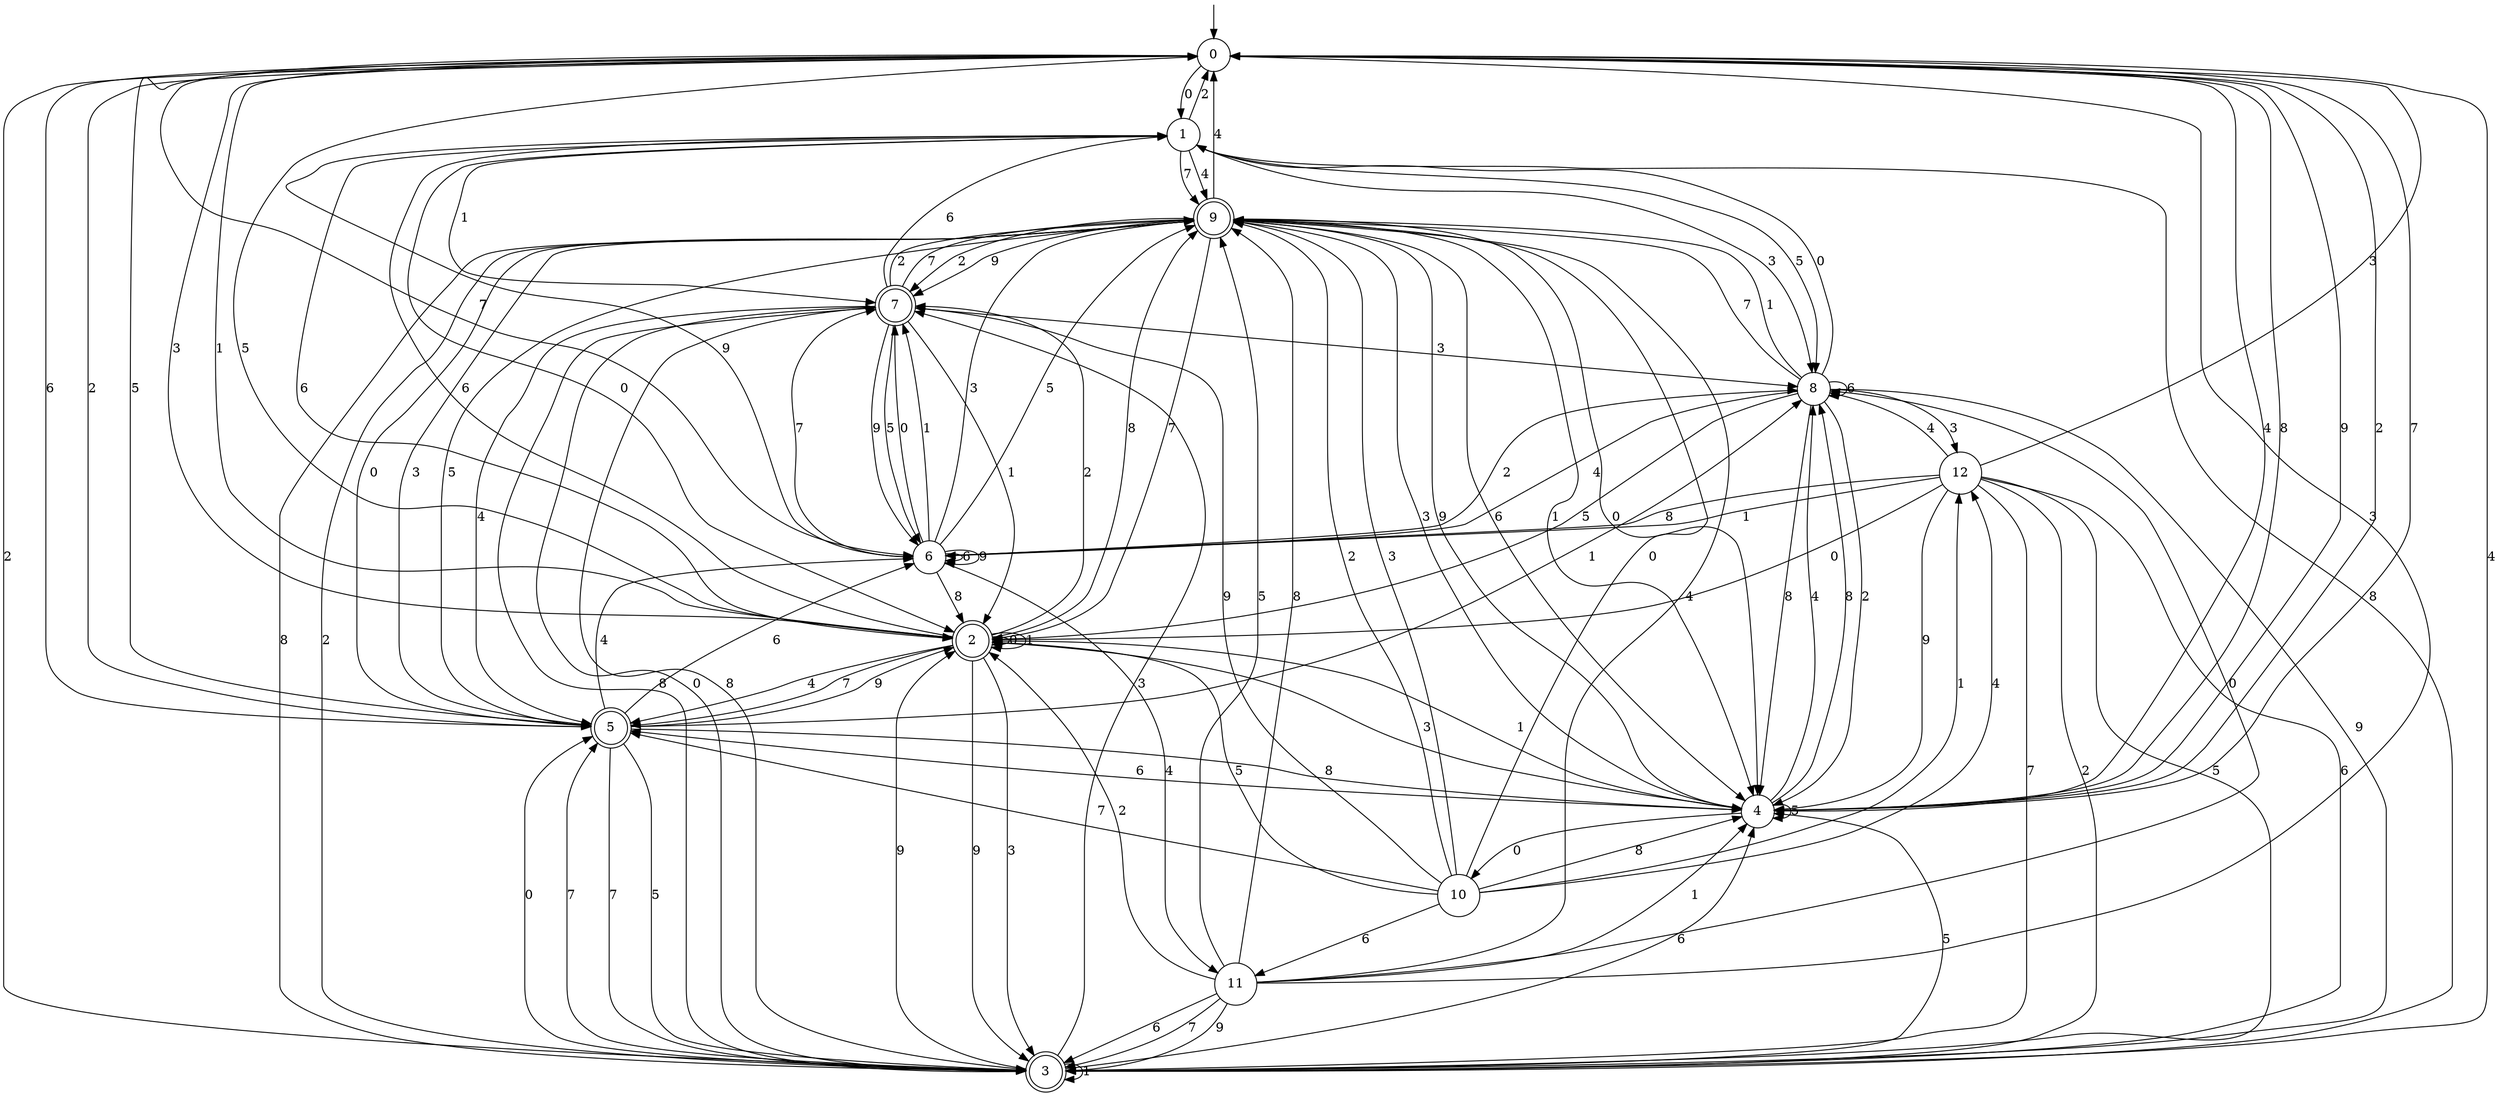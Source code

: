 digraph g {

	s0 [shape="circle" label="0"];
	s1 [shape="circle" label="1"];
	s2 [shape="doublecircle" label="2"];
	s3 [shape="doublecircle" label="3"];
	s4 [shape="circle" label="4"];
	s5 [shape="doublecircle" label="5"];
	s6 [shape="circle" label="6"];
	s7 [shape="doublecircle" label="7"];
	s8 [shape="circle" label="8"];
	s9 [shape="doublecircle" label="9"];
	s10 [shape="circle" label="10"];
	s11 [shape="circle" label="11"];
	s12 [shape="circle" label="12"];
	s0 -> s1 [label="0"];
	s0 -> s2 [label="1"];
	s0 -> s3 [label="2"];
	s0 -> s2 [label="3"];
	s0 -> s4 [label="4"];
	s0 -> s5 [label="5"];
	s0 -> s5 [label="6"];
	s0 -> s6 [label="7"];
	s0 -> s4 [label="8"];
	s0 -> s4 [label="9"];
	s1 -> s2 [label="0"];
	s1 -> s7 [label="1"];
	s1 -> s0 [label="2"];
	s1 -> s8 [label="3"];
	s1 -> s9 [label="4"];
	s1 -> s8 [label="5"];
	s1 -> s2 [label="6"];
	s1 -> s9 [label="7"];
	s1 -> s3 [label="8"];
	s1 -> s6 [label="9"];
	s2 -> s2 [label="0"];
	s2 -> s2 [label="1"];
	s2 -> s7 [label="2"];
	s2 -> s3 [label="3"];
	s2 -> s5 [label="4"];
	s2 -> s0 [label="5"];
	s2 -> s1 [label="6"];
	s2 -> s5 [label="7"];
	s2 -> s9 [label="8"];
	s2 -> s3 [label="9"];
	s3 -> s5 [label="0"];
	s3 -> s3 [label="1"];
	s3 -> s9 [label="2"];
	s3 -> s7 [label="3"];
	s3 -> s0 [label="4"];
	s3 -> s4 [label="5"];
	s3 -> s4 [label="6"];
	s3 -> s5 [label="7"];
	s3 -> s7 [label="8"];
	s3 -> s2 [label="9"];
	s4 -> s10 [label="0"];
	s4 -> s2 [label="1"];
	s4 -> s0 [label="2"];
	s4 -> s2 [label="3"];
	s4 -> s8 [label="4"];
	s4 -> s4 [label="5"];
	s4 -> s5 [label="6"];
	s4 -> s0 [label="7"];
	s4 -> s8 [label="8"];
	s4 -> s9 [label="9"];
	s5 -> s9 [label="0"];
	s5 -> s8 [label="1"];
	s5 -> s0 [label="2"];
	s5 -> s9 [label="3"];
	s5 -> s6 [label="4"];
	s5 -> s3 [label="5"];
	s5 -> s6 [label="6"];
	s5 -> s3 [label="7"];
	s5 -> s4 [label="8"];
	s5 -> s2 [label="9"];
	s6 -> s7 [label="0"];
	s6 -> s7 [label="1"];
	s6 -> s8 [label="2"];
	s6 -> s9 [label="3"];
	s6 -> s11 [label="4"];
	s6 -> s9 [label="5"];
	s6 -> s6 [label="6"];
	s6 -> s7 [label="7"];
	s6 -> s2 [label="8"];
	s6 -> s6 [label="9"];
	s7 -> s3 [label="0"];
	s7 -> s2 [label="1"];
	s7 -> s9 [label="2"];
	s7 -> s8 [label="3"];
	s7 -> s5 [label="4"];
	s7 -> s6 [label="5"];
	s7 -> s1 [label="6"];
	s7 -> s9 [label="7"];
	s7 -> s3 [label="8"];
	s7 -> s6 [label="9"];
	s8 -> s1 [label="0"];
	s8 -> s9 [label="1"];
	s8 -> s4 [label="2"];
	s8 -> s12 [label="3"];
	s8 -> s6 [label="4"];
	s8 -> s2 [label="5"];
	s8 -> s8 [label="6"];
	s8 -> s9 [label="7"];
	s8 -> s4 [label="8"];
	s8 -> s3 [label="9"];
	s9 -> s4 [label="0"];
	s9 -> s4 [label="1"];
	s9 -> s7 [label="2"];
	s9 -> s4 [label="3"];
	s9 -> s0 [label="4"];
	s9 -> s5 [label="5"];
	s9 -> s4 [label="6"];
	s9 -> s2 [label="7"];
	s9 -> s3 [label="8"];
	s9 -> s7 [label="9"];
	s10 -> s9 [label="0"];
	s10 -> s12 [label="1"];
	s10 -> s9 [label="2"];
	s10 -> s9 [label="3"];
	s10 -> s12 [label="4"];
	s10 -> s2 [label="5"];
	s10 -> s11 [label="6"];
	s10 -> s5 [label="7"];
	s10 -> s4 [label="8"];
	s10 -> s7 [label="9"];
	s11 -> s8 [label="0"];
	s11 -> s4 [label="1"];
	s11 -> s2 [label="2"];
	s11 -> s0 [label="3"];
	s11 -> s9 [label="4"];
	s11 -> s9 [label="5"];
	s11 -> s3 [label="6"];
	s11 -> s3 [label="7"];
	s11 -> s9 [label="8"];
	s11 -> s3 [label="9"];
	s12 -> s2 [label="0"];
	s12 -> s6 [label="1"];
	s12 -> s3 [label="2"];
	s12 -> s0 [label="3"];
	s12 -> s8 [label="4"];
	s12 -> s3 [label="5"];
	s12 -> s3 [label="6"];
	s12 -> s3 [label="7"];
	s12 -> s6 [label="8"];
	s12 -> s4 [label="9"];

__start0 [label="" shape="none" width="0" height="0"];
__start0 -> s0;

}
